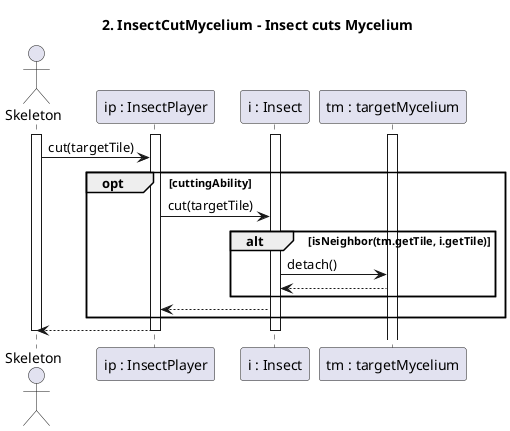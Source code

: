 @startuml SQ_InsectCutMycelium 

title 2. InsectCutMycelium - Insect cuts Mycelium

actor "Skeleton" as Pp
participant "ip : InsectPlayer" as Ip
participant "i : Insect" as I
participant "tm : targetMycelium" as TM

activate Pp
activate Ip
activate I
activate TM


Pp -> Ip : cut(targetTile)
opt cuttingAbility
    Ip -> I : cut(targetTile)
    alt isNeighbor(tm.getTile, i.getTile)
        I -> TM : detach()
        TM --> I
    end
    I --> Ip
end
Ip --> Pp

deactivate I
deactivate Ip
deactivate Pp

@enduml